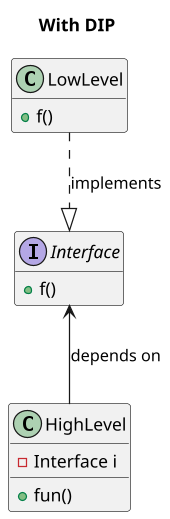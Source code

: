 @startuml
skinparam dpi 120
hide empty members
title With DIP

class HighLevel {
- Interface i
+ fun()
}

class LowLevel {
    +f()
}

interface Interface {
    +f()
}

Interface <-- HighLevel : depends on
LowLevel ..|> Interface : implements

@enduml
